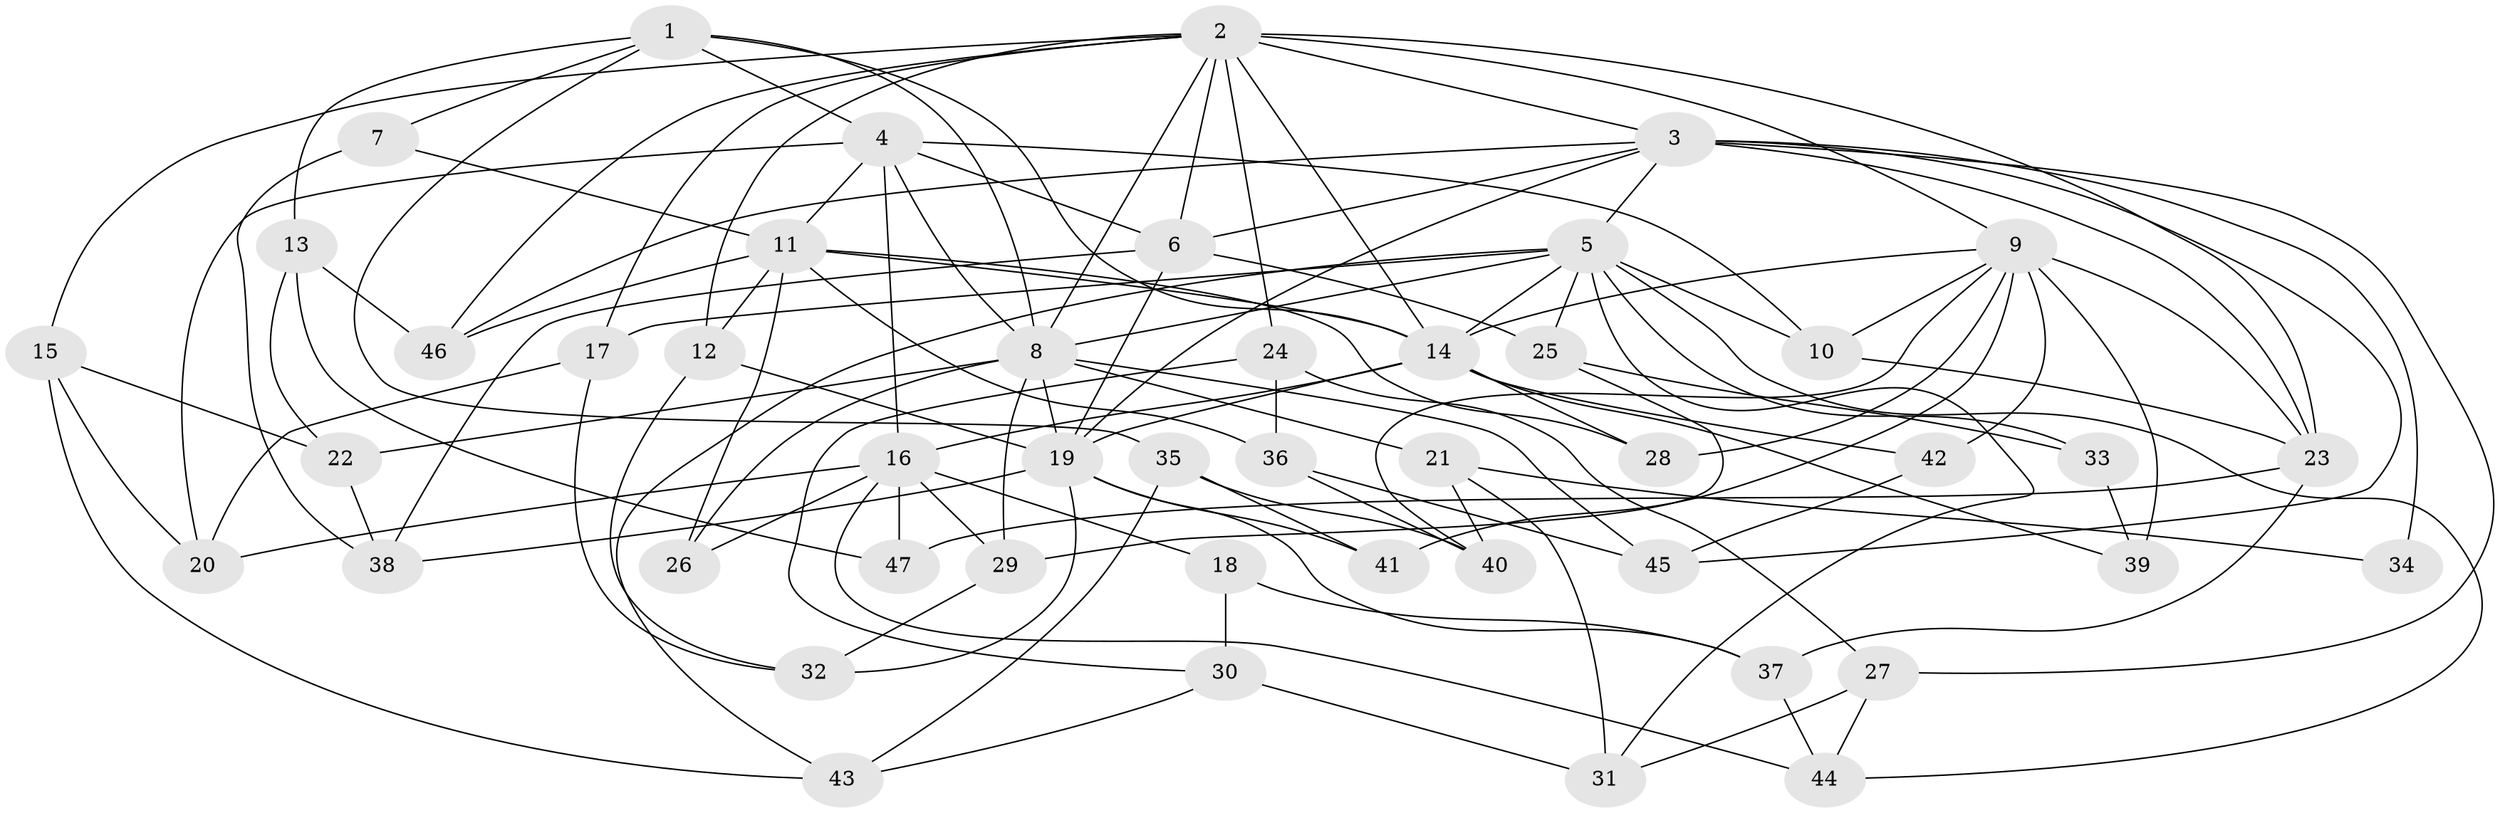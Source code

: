 // original degree distribution, {4: 1.0}
// Generated by graph-tools (version 1.1) at 2025/38/03/09/25 02:38:03]
// undirected, 47 vertices, 117 edges
graph export_dot {
graph [start="1"]
  node [color=gray90,style=filled];
  1;
  2;
  3;
  4;
  5;
  6;
  7;
  8;
  9;
  10;
  11;
  12;
  13;
  14;
  15;
  16;
  17;
  18;
  19;
  20;
  21;
  22;
  23;
  24;
  25;
  26;
  27;
  28;
  29;
  30;
  31;
  32;
  33;
  34;
  35;
  36;
  37;
  38;
  39;
  40;
  41;
  42;
  43;
  44;
  45;
  46;
  47;
  1 -- 4 [weight=2.0];
  1 -- 7 [weight=2.0];
  1 -- 8 [weight=1.0];
  1 -- 13 [weight=1.0];
  1 -- 14 [weight=1.0];
  1 -- 35 [weight=1.0];
  2 -- 3 [weight=1.0];
  2 -- 6 [weight=1.0];
  2 -- 8 [weight=1.0];
  2 -- 9 [weight=1.0];
  2 -- 12 [weight=1.0];
  2 -- 14 [weight=2.0];
  2 -- 15 [weight=1.0];
  2 -- 17 [weight=1.0];
  2 -- 23 [weight=1.0];
  2 -- 24 [weight=1.0];
  2 -- 46 [weight=1.0];
  3 -- 5 [weight=1.0];
  3 -- 6 [weight=1.0];
  3 -- 19 [weight=2.0];
  3 -- 23 [weight=1.0];
  3 -- 27 [weight=1.0];
  3 -- 34 [weight=3.0];
  3 -- 45 [weight=1.0];
  3 -- 46 [weight=1.0];
  4 -- 6 [weight=3.0];
  4 -- 8 [weight=1.0];
  4 -- 10 [weight=1.0];
  4 -- 11 [weight=1.0];
  4 -- 16 [weight=1.0];
  4 -- 20 [weight=1.0];
  5 -- 8 [weight=2.0];
  5 -- 10 [weight=1.0];
  5 -- 14 [weight=1.0];
  5 -- 17 [weight=1.0];
  5 -- 25 [weight=1.0];
  5 -- 31 [weight=1.0];
  5 -- 33 [weight=2.0];
  5 -- 43 [weight=1.0];
  5 -- 44 [weight=1.0];
  6 -- 19 [weight=1.0];
  6 -- 25 [weight=1.0];
  6 -- 38 [weight=1.0];
  7 -- 11 [weight=1.0];
  7 -- 38 [weight=1.0];
  8 -- 19 [weight=1.0];
  8 -- 21 [weight=1.0];
  8 -- 22 [weight=1.0];
  8 -- 26 [weight=2.0];
  8 -- 29 [weight=1.0];
  8 -- 45 [weight=1.0];
  9 -- 10 [weight=1.0];
  9 -- 14 [weight=1.0];
  9 -- 23 [weight=2.0];
  9 -- 28 [weight=1.0];
  9 -- 39 [weight=2.0];
  9 -- 40 [weight=1.0];
  9 -- 41 [weight=2.0];
  9 -- 42 [weight=1.0];
  10 -- 23 [weight=1.0];
  11 -- 12 [weight=1.0];
  11 -- 14 [weight=1.0];
  11 -- 26 [weight=2.0];
  11 -- 28 [weight=2.0];
  11 -- 36 [weight=1.0];
  11 -- 46 [weight=1.0];
  12 -- 19 [weight=1.0];
  12 -- 32 [weight=1.0];
  13 -- 22 [weight=1.0];
  13 -- 46 [weight=1.0];
  13 -- 47 [weight=1.0];
  14 -- 16 [weight=1.0];
  14 -- 19 [weight=1.0];
  14 -- 28 [weight=1.0];
  14 -- 39 [weight=1.0];
  14 -- 42 [weight=2.0];
  15 -- 20 [weight=1.0];
  15 -- 22 [weight=1.0];
  15 -- 43 [weight=1.0];
  16 -- 18 [weight=2.0];
  16 -- 20 [weight=1.0];
  16 -- 26 [weight=2.0];
  16 -- 29 [weight=1.0];
  16 -- 44 [weight=1.0];
  16 -- 47 [weight=1.0];
  17 -- 20 [weight=1.0];
  17 -- 32 [weight=1.0];
  18 -- 30 [weight=1.0];
  18 -- 37 [weight=1.0];
  19 -- 32 [weight=1.0];
  19 -- 37 [weight=1.0];
  19 -- 38 [weight=1.0];
  19 -- 41 [weight=1.0];
  21 -- 31 [weight=1.0];
  21 -- 34 [weight=1.0];
  21 -- 40 [weight=1.0];
  22 -- 38 [weight=1.0];
  23 -- 37 [weight=1.0];
  23 -- 47 [weight=2.0];
  24 -- 27 [weight=1.0];
  24 -- 30 [weight=1.0];
  24 -- 36 [weight=1.0];
  25 -- 29 [weight=1.0];
  25 -- 33 [weight=1.0];
  27 -- 31 [weight=1.0];
  27 -- 44 [weight=1.0];
  29 -- 32 [weight=1.0];
  30 -- 31 [weight=1.0];
  30 -- 43 [weight=1.0];
  33 -- 39 [weight=1.0];
  35 -- 40 [weight=1.0];
  35 -- 41 [weight=1.0];
  35 -- 43 [weight=1.0];
  36 -- 40 [weight=1.0];
  36 -- 45 [weight=1.0];
  37 -- 44 [weight=1.0];
  42 -- 45 [weight=1.0];
}
